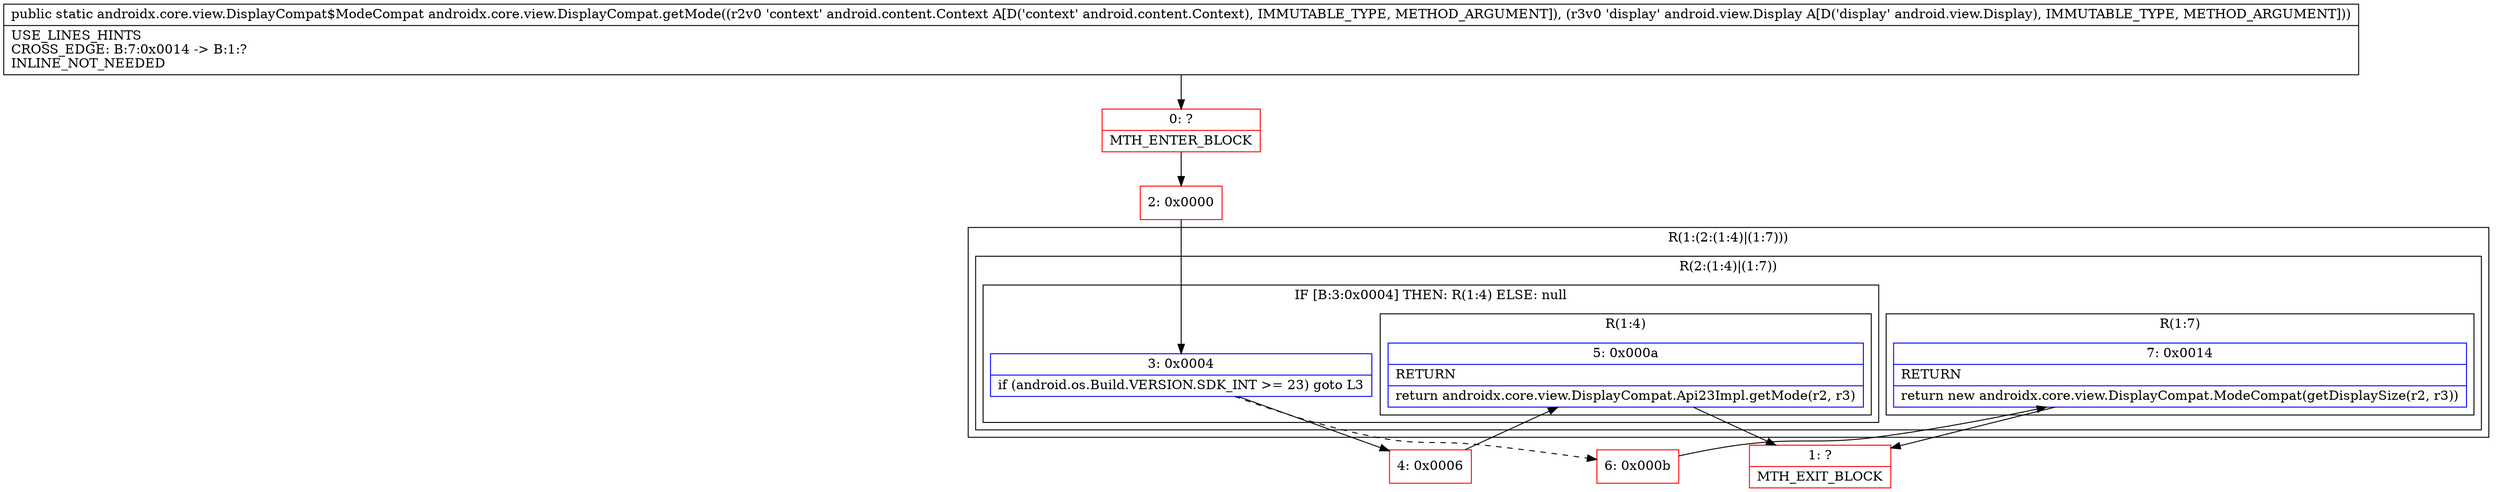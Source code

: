 digraph "CFG forandroidx.core.view.DisplayCompat.getMode(Landroid\/content\/Context;Landroid\/view\/Display;)Landroidx\/core\/view\/DisplayCompat$ModeCompat;" {
subgraph cluster_Region_265593800 {
label = "R(1:(2:(1:4)|(1:7)))";
node [shape=record,color=blue];
subgraph cluster_Region_885785534 {
label = "R(2:(1:4)|(1:7))";
node [shape=record,color=blue];
subgraph cluster_IfRegion_3964761 {
label = "IF [B:3:0x0004] THEN: R(1:4) ELSE: null";
node [shape=record,color=blue];
Node_3 [shape=record,label="{3\:\ 0x0004|if (android.os.Build.VERSION.SDK_INT \>= 23) goto L3\l}"];
subgraph cluster_Region_960706045 {
label = "R(1:4)";
node [shape=record,color=blue];
Node_5 [shape=record,label="{5\:\ 0x000a|RETURN\l|return androidx.core.view.DisplayCompat.Api23Impl.getMode(r2, r3)\l}"];
}
}
subgraph cluster_Region_329452542 {
label = "R(1:7)";
node [shape=record,color=blue];
Node_7 [shape=record,label="{7\:\ 0x0014|RETURN\l|return new androidx.core.view.DisplayCompat.ModeCompat(getDisplaySize(r2, r3))\l}"];
}
}
}
Node_0 [shape=record,color=red,label="{0\:\ ?|MTH_ENTER_BLOCK\l}"];
Node_2 [shape=record,color=red,label="{2\:\ 0x0000}"];
Node_4 [shape=record,color=red,label="{4\:\ 0x0006}"];
Node_1 [shape=record,color=red,label="{1\:\ ?|MTH_EXIT_BLOCK\l}"];
Node_6 [shape=record,color=red,label="{6\:\ 0x000b}"];
MethodNode[shape=record,label="{public static androidx.core.view.DisplayCompat$ModeCompat androidx.core.view.DisplayCompat.getMode((r2v0 'context' android.content.Context A[D('context' android.content.Context), IMMUTABLE_TYPE, METHOD_ARGUMENT]), (r3v0 'display' android.view.Display A[D('display' android.view.Display), IMMUTABLE_TYPE, METHOD_ARGUMENT]))  | USE_LINES_HINTS\lCROSS_EDGE: B:7:0x0014 \-\> B:1:?\lINLINE_NOT_NEEDED\l}"];
MethodNode -> Node_0;Node_3 -> Node_4;
Node_3 -> Node_6[style=dashed];
Node_5 -> Node_1;
Node_7 -> Node_1;
Node_0 -> Node_2;
Node_2 -> Node_3;
Node_4 -> Node_5;
Node_6 -> Node_7;
}

